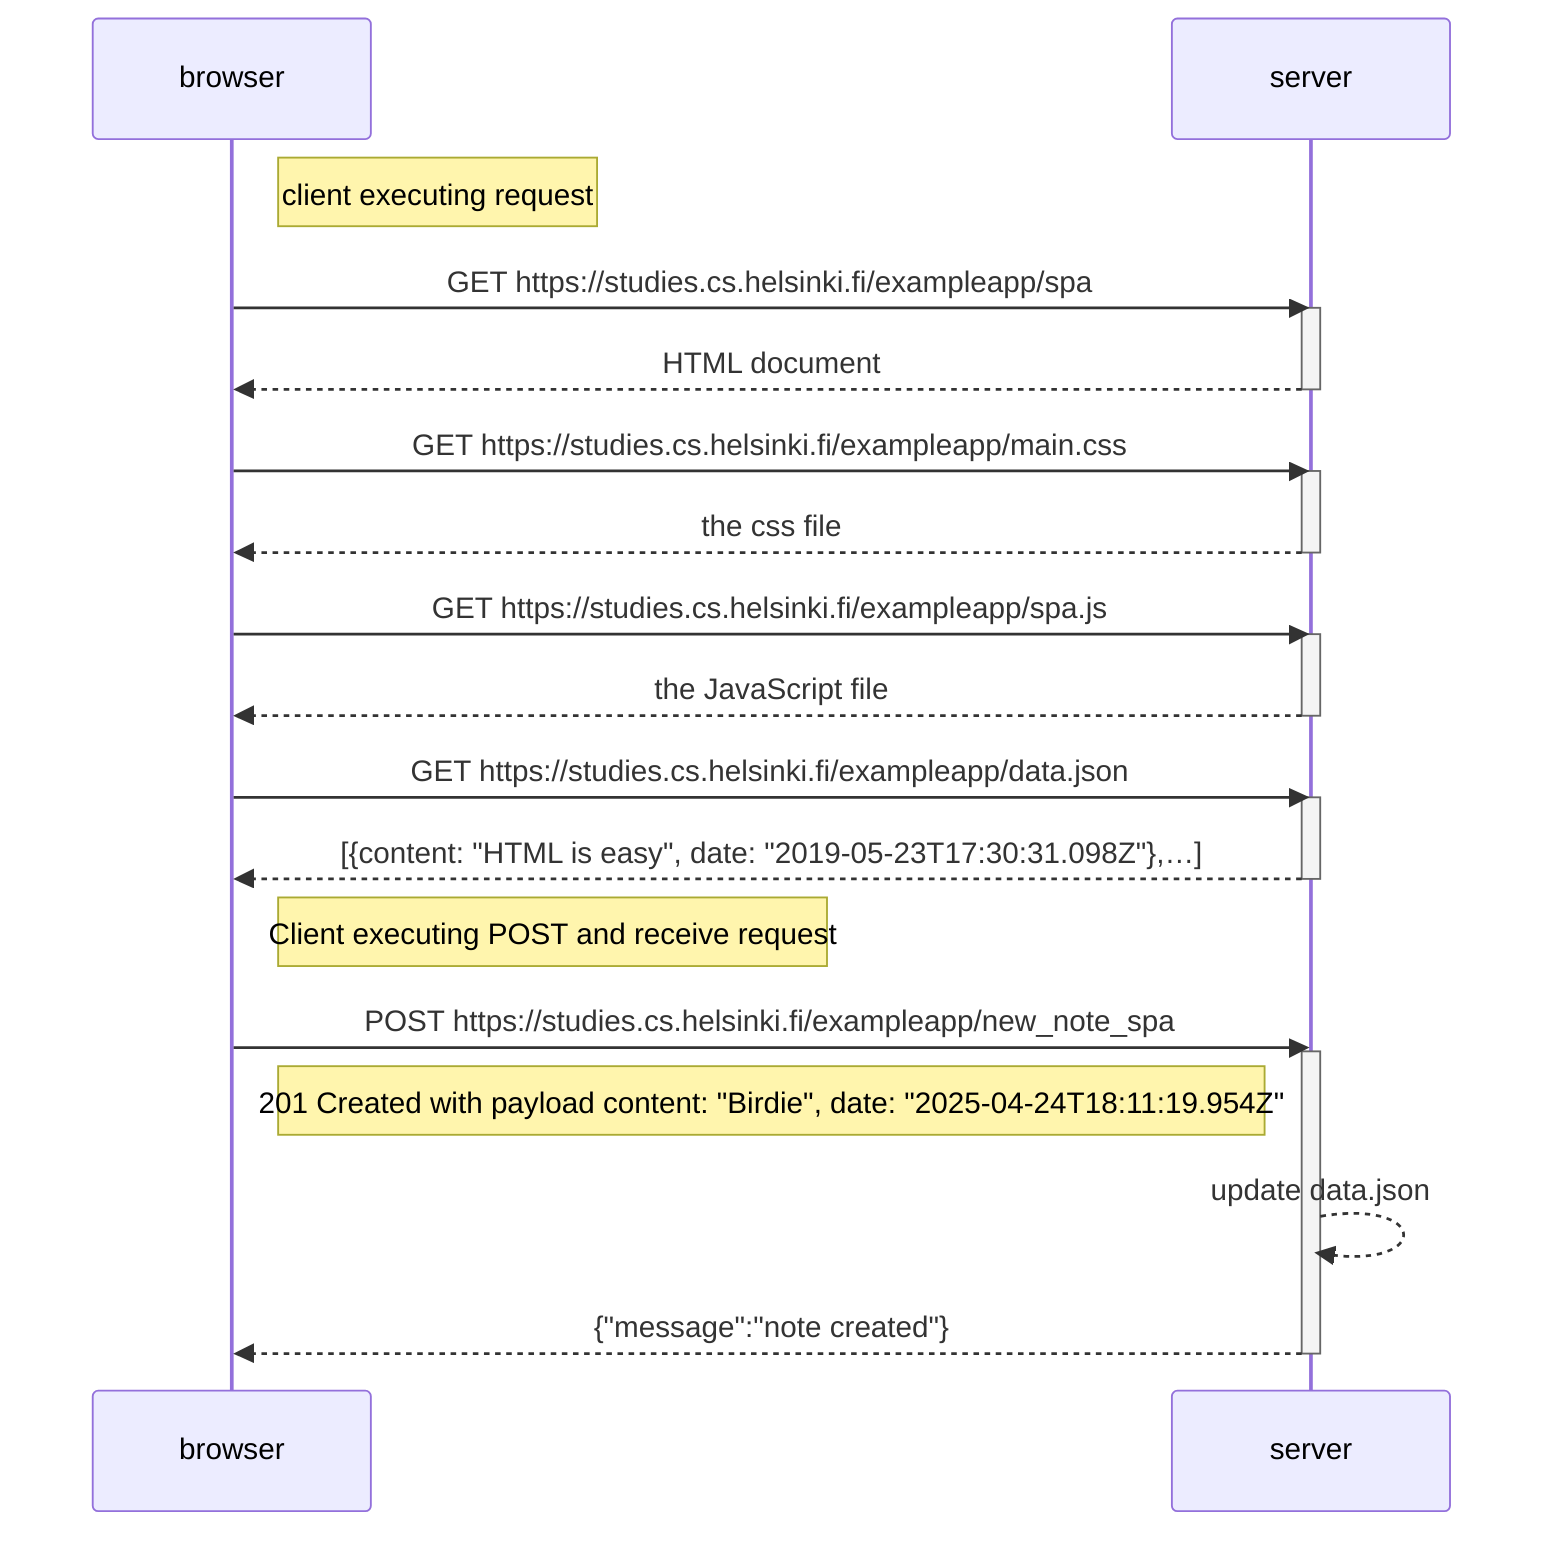 sequenceDiagram
    participant browser
    participant server

    Note right of browser: client executing request

    browser->>server: GET https://studies.cs.helsinki.fi/exampleapp/spa
    activate server
    server-->>browser: HTML document
    deactivate server

    browser->>server: GET https://studies.cs.helsinki.fi/exampleapp/main.css
    activate server
    server-->>browser: the css file
    deactivate server

    browser->>server: GET https://studies.cs.helsinki.fi/exampleapp/spa.js
    activate server
    server-->>browser: the JavaScript file
    deactivate server

    browser->>server: GET https://studies.cs.helsinki.fi/exampleapp/data.json
    activate server
    server-->>browser: [{content: "HTML is easy", date: "2019-05-23T17:30:31.098Z"},…]
    deactivate server

    Note right of browser: Client executing POST and receive request

    browser->>server: POST https://studies.cs.helsinki.fi/exampleapp/new_note_spa
    activate server
    Note right of browser: 201 Created with payload content: "Birdie", date: "2025-04-24T18:11:19.954Z"
    server-->>server: update data.json
    server-->>browser: {"message":"note created"}
    deactivate server